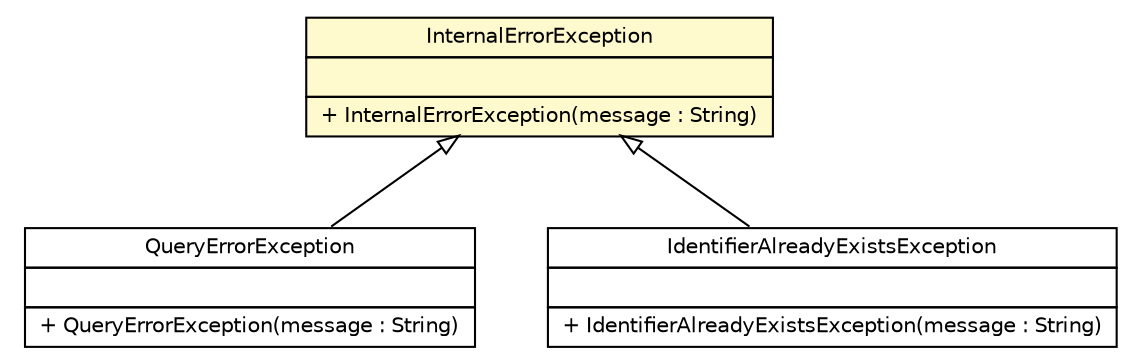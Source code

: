 #!/usr/local/bin/dot
#
# Class diagram 
# Generated by UMLGraph version R5_6-24-gf6e263 (http://www.umlgraph.org/)
#

digraph G {
	edge [fontname="Helvetica",fontsize=10,labelfontname="Helvetica",labelfontsize=10];
	node [fontname="Helvetica",fontsize=10,shape=plaintext];
	nodesep=0.25;
	ranksep=0.5;
	// de.tud.plt.r43ples.exception.InternalErrorException
	c989 [label=<<table title="de.tud.plt.r43ples.exception.InternalErrorException" border="0" cellborder="1" cellspacing="0" cellpadding="2" port="p" bgcolor="lemonChiffon" href="./InternalErrorException.html">
		<tr><td><table border="0" cellspacing="0" cellpadding="1">
<tr><td align="center" balign="center"> InternalErrorException </td></tr>
		</table></td></tr>
		<tr><td><table border="0" cellspacing="0" cellpadding="1">
<tr><td align="left" balign="left">  </td></tr>
		</table></td></tr>
		<tr><td><table border="0" cellspacing="0" cellpadding="1">
<tr><td align="left" balign="left"> + InternalErrorException(message : String) </td></tr>
		</table></td></tr>
		</table>>, URL="./InternalErrorException.html", fontname="Helvetica", fontcolor="black", fontsize=10.0];
	// de.tud.plt.r43ples.exception.QueryErrorException
	c990 [label=<<table title="de.tud.plt.r43ples.exception.QueryErrorException" border="0" cellborder="1" cellspacing="0" cellpadding="2" port="p" href="./QueryErrorException.html">
		<tr><td><table border="0" cellspacing="0" cellpadding="1">
<tr><td align="center" balign="center"> QueryErrorException </td></tr>
		</table></td></tr>
		<tr><td><table border="0" cellspacing="0" cellpadding="1">
<tr><td align="left" balign="left">  </td></tr>
		</table></td></tr>
		<tr><td><table border="0" cellspacing="0" cellpadding="1">
<tr><td align="left" balign="left"> + QueryErrorException(message : String) </td></tr>
		</table></td></tr>
		</table>>, URL="./QueryErrorException.html", fontname="Helvetica", fontcolor="black", fontsize=10.0];
	// de.tud.plt.r43ples.exception.IdentifierAlreadyExistsException
	c991 [label=<<table title="de.tud.plt.r43ples.exception.IdentifierAlreadyExistsException" border="0" cellborder="1" cellspacing="0" cellpadding="2" port="p" href="./IdentifierAlreadyExistsException.html">
		<tr><td><table border="0" cellspacing="0" cellpadding="1">
<tr><td align="center" balign="center"> IdentifierAlreadyExistsException </td></tr>
		</table></td></tr>
		<tr><td><table border="0" cellspacing="0" cellpadding="1">
<tr><td align="left" balign="left">  </td></tr>
		</table></td></tr>
		<tr><td><table border="0" cellspacing="0" cellpadding="1">
<tr><td align="left" balign="left"> + IdentifierAlreadyExistsException(message : String) </td></tr>
		</table></td></tr>
		</table>>, URL="./IdentifierAlreadyExistsException.html", fontname="Helvetica", fontcolor="black", fontsize=10.0];
	//de.tud.plt.r43ples.exception.QueryErrorException extends de.tud.plt.r43ples.exception.InternalErrorException
	c989:p -> c990:p [dir=back,arrowtail=empty];
	//de.tud.plt.r43ples.exception.IdentifierAlreadyExistsException extends de.tud.plt.r43ples.exception.InternalErrorException
	c989:p -> c991:p [dir=back,arrowtail=empty];
}

